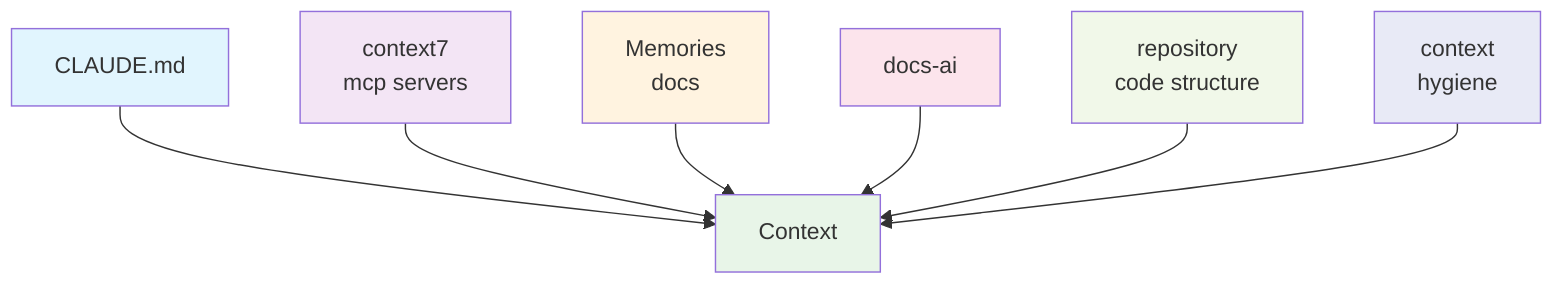 flowchart TD
    C["Context"]
    A["CLAUDE.md"]
    B["context7 <br />mcp servers"]
    D["Memories<br />docs"]
    E["docs-ai"]
    F["repository <br/> code structure"]
    G["context <br /> hygiene"]

    A --> C
    B --> C
    D --> C
    E --> C
    F --> C
    G --> C

    style A fill:#e1f5fe
    style B fill:#f3e5f5
    style C fill:#e8f5e8
    style D fill:#fff3e0
    style E fill:#fce4ec
    style F fill:#f1f8e9
    style G fill:#e8eaf6